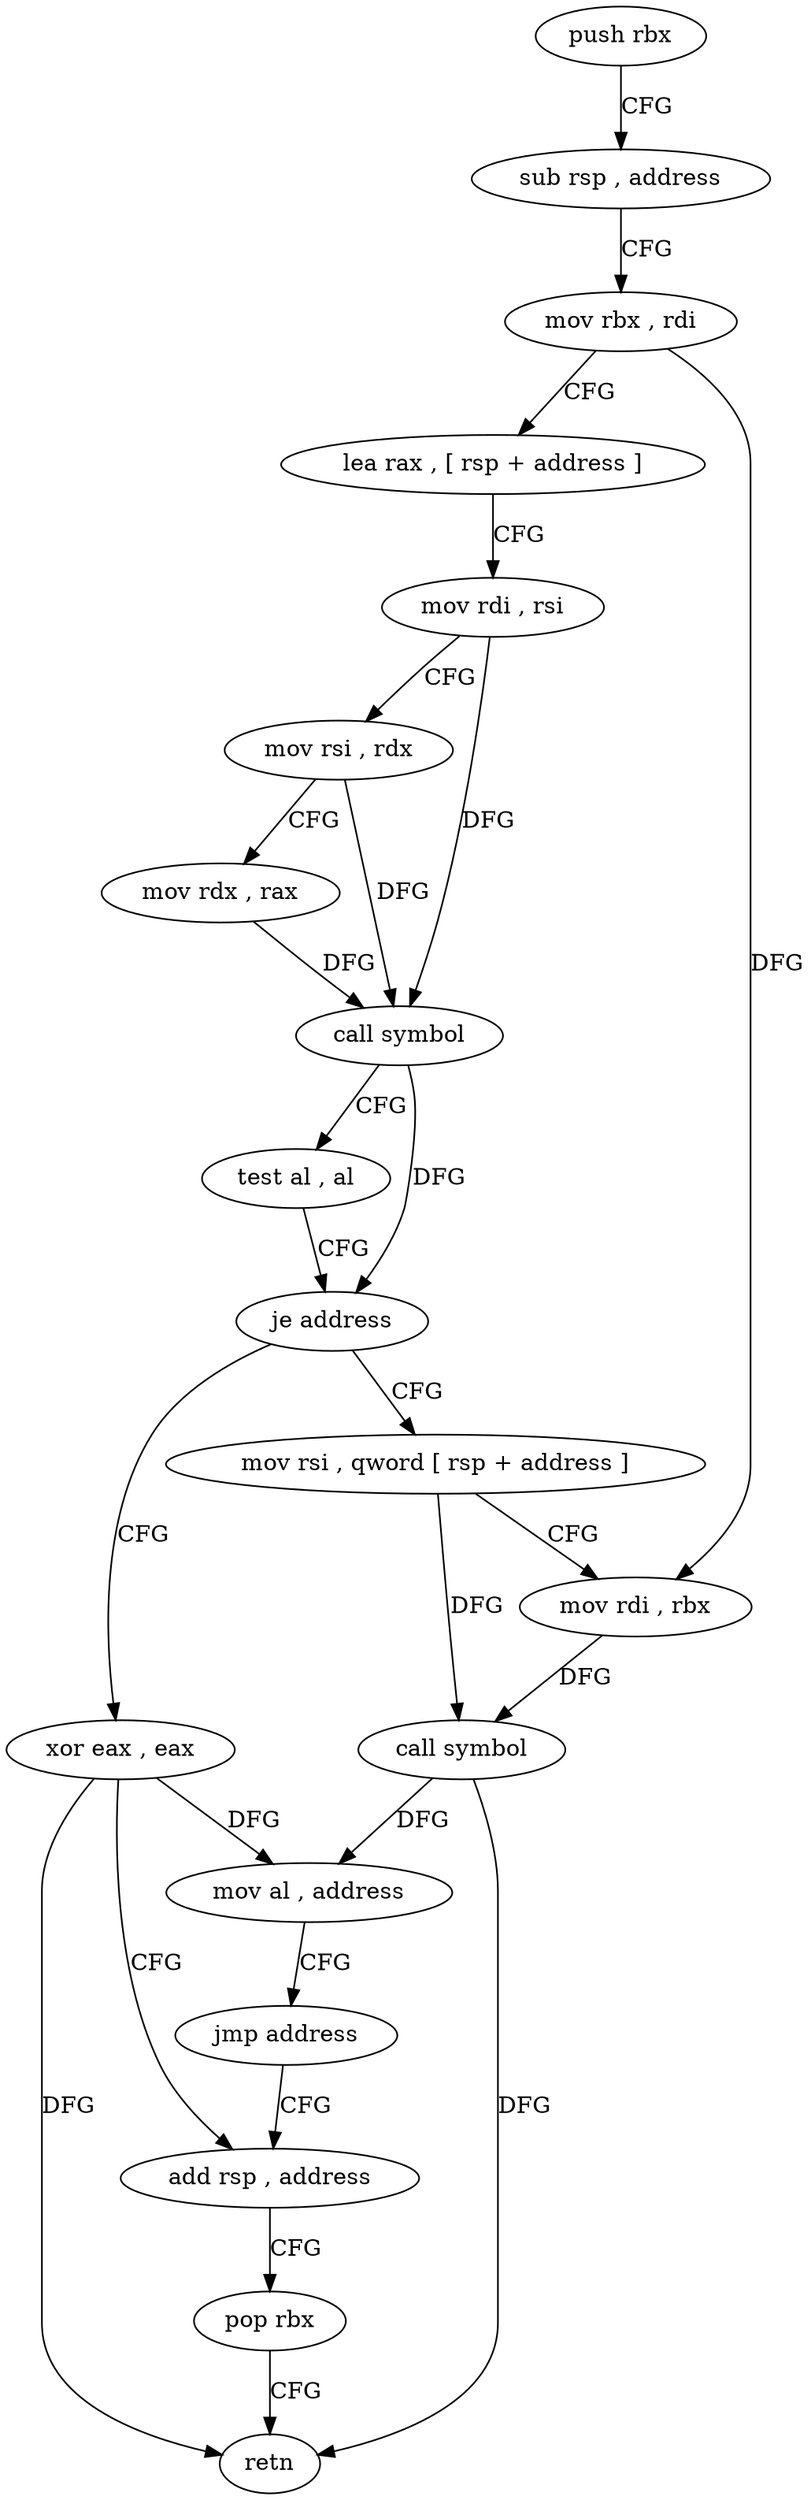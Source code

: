 digraph "func" {
"4241552" [label = "push rbx" ]
"4241553" [label = "sub rsp , address" ]
"4241557" [label = "mov rbx , rdi" ]
"4241560" [label = "lea rax , [ rsp + address ]" ]
"4241565" [label = "mov rdi , rsi" ]
"4241568" [label = "mov rsi , rdx" ]
"4241571" [label = "mov rdx , rax" ]
"4241574" [label = "call symbol" ]
"4241579" [label = "test al , al" ]
"4241581" [label = "je address" ]
"4241600" [label = "xor eax , eax" ]
"4241583" [label = "mov rsi , qword [ rsp + address ]" ]
"4241602" [label = "add rsp , address" ]
"4241588" [label = "mov rdi , rbx" ]
"4241591" [label = "call symbol" ]
"4241596" [label = "mov al , address" ]
"4241598" [label = "jmp address" ]
"4241606" [label = "pop rbx" ]
"4241607" [label = "retn" ]
"4241552" -> "4241553" [ label = "CFG" ]
"4241553" -> "4241557" [ label = "CFG" ]
"4241557" -> "4241560" [ label = "CFG" ]
"4241557" -> "4241588" [ label = "DFG" ]
"4241560" -> "4241565" [ label = "CFG" ]
"4241565" -> "4241568" [ label = "CFG" ]
"4241565" -> "4241574" [ label = "DFG" ]
"4241568" -> "4241571" [ label = "CFG" ]
"4241568" -> "4241574" [ label = "DFG" ]
"4241571" -> "4241574" [ label = "DFG" ]
"4241574" -> "4241579" [ label = "CFG" ]
"4241574" -> "4241581" [ label = "DFG" ]
"4241579" -> "4241581" [ label = "CFG" ]
"4241581" -> "4241600" [ label = "CFG" ]
"4241581" -> "4241583" [ label = "CFG" ]
"4241600" -> "4241602" [ label = "CFG" ]
"4241600" -> "4241596" [ label = "DFG" ]
"4241600" -> "4241607" [ label = "DFG" ]
"4241583" -> "4241588" [ label = "CFG" ]
"4241583" -> "4241591" [ label = "DFG" ]
"4241602" -> "4241606" [ label = "CFG" ]
"4241588" -> "4241591" [ label = "DFG" ]
"4241591" -> "4241596" [ label = "DFG" ]
"4241591" -> "4241607" [ label = "DFG" ]
"4241596" -> "4241598" [ label = "CFG" ]
"4241598" -> "4241602" [ label = "CFG" ]
"4241606" -> "4241607" [ label = "CFG" ]
}
